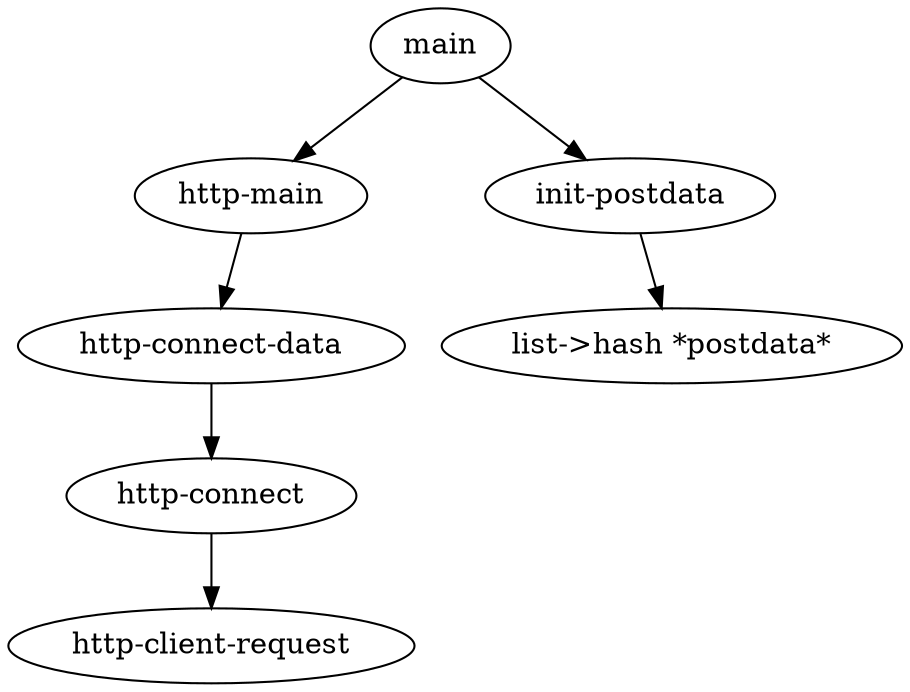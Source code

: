 digraph G {
      main -> "http-main" -> "http-connect-data";
      main -> "init-postdata";
      "init-postdata" -> "list->hash *postdata*";
      "http-connect-data" -> "http-connect" -> "http-client-request";

}


